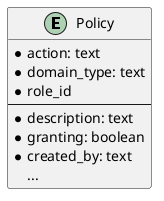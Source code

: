 @startuml

entity "Policy" as policy {
        *action: text
        *domain_type: text
        *role_id
        --
        *description: text
        *granting: boolean
        *created_by: text
        ...
    }
'package "Alternative 1" as a {
'    entity "Policy" as policy {
'        *name: text
'        *action: text
'        *domain_type: text
'        *role_id
'        --
'        *description: text
'        *granting: boolean
'        *created_by: text
'        ...
'    }
'
'    entity "Role" as role {
'        *id: text
'        --
'        *name: text
'        *description: text
'        *created_by: text
'        ..
'    }
'
'    entity "Group" as group {
'      *id: text
'      --
'      *policy_name: text (identifies the set of policies having this name)
'      ...
'
'    }
'
'    role ||--o{policy
'}
'
'package "Alternative 2" as b {
'
'    entity "PolicyGroup" as policyGroup_alt {
'      *name: text
'      --
'      *description: text
'      *created_by: text
'      ...
'    }
'
'    entity "Policy" as policy_alt {
'      policyName
'      *action: text
'      *domain_type: text
'      *role_id
'      --
'      *granting: boolean
'      *created_by: text
'      ...
'    }
'
'    entity "Group" as group_alt {
'      *id: text
'      --
'      *policy_name: text (identifies the set of policies having this name)
'      ...
'
'    }
'
'    group_alt }o--o{ policyGroup_alt
'    policyGroup_alt ||--o{policy_alt
'}

@enduml